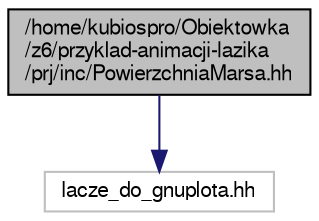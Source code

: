 digraph "/home/kubiospro/Obiektowka/z6/przyklad-animacji-lazika/prj/inc/PowierzchniaMarsa.hh"
{
 // LATEX_PDF_SIZE
  edge [fontname="FreeSans",fontsize="10",labelfontname="FreeSans",labelfontsize="10"];
  node [fontname="FreeSans",fontsize="10",shape=record];
  Node1 [label="/home/kubiospro/Obiektowka\l/z6/przyklad-animacji-lazika\l/prj/inc/PowierzchniaMarsa.hh",height=0.2,width=0.4,color="black", fillcolor="grey75", style="filled", fontcolor="black",tooltip=" "];
  Node1 -> Node2 [color="midnightblue",fontsize="10",style="solid",fontname="FreeSans"];
  Node2 [label="lacze_do_gnuplota.hh",height=0.2,width=0.4,color="grey75", fillcolor="white", style="filled",tooltip=" "];
}

